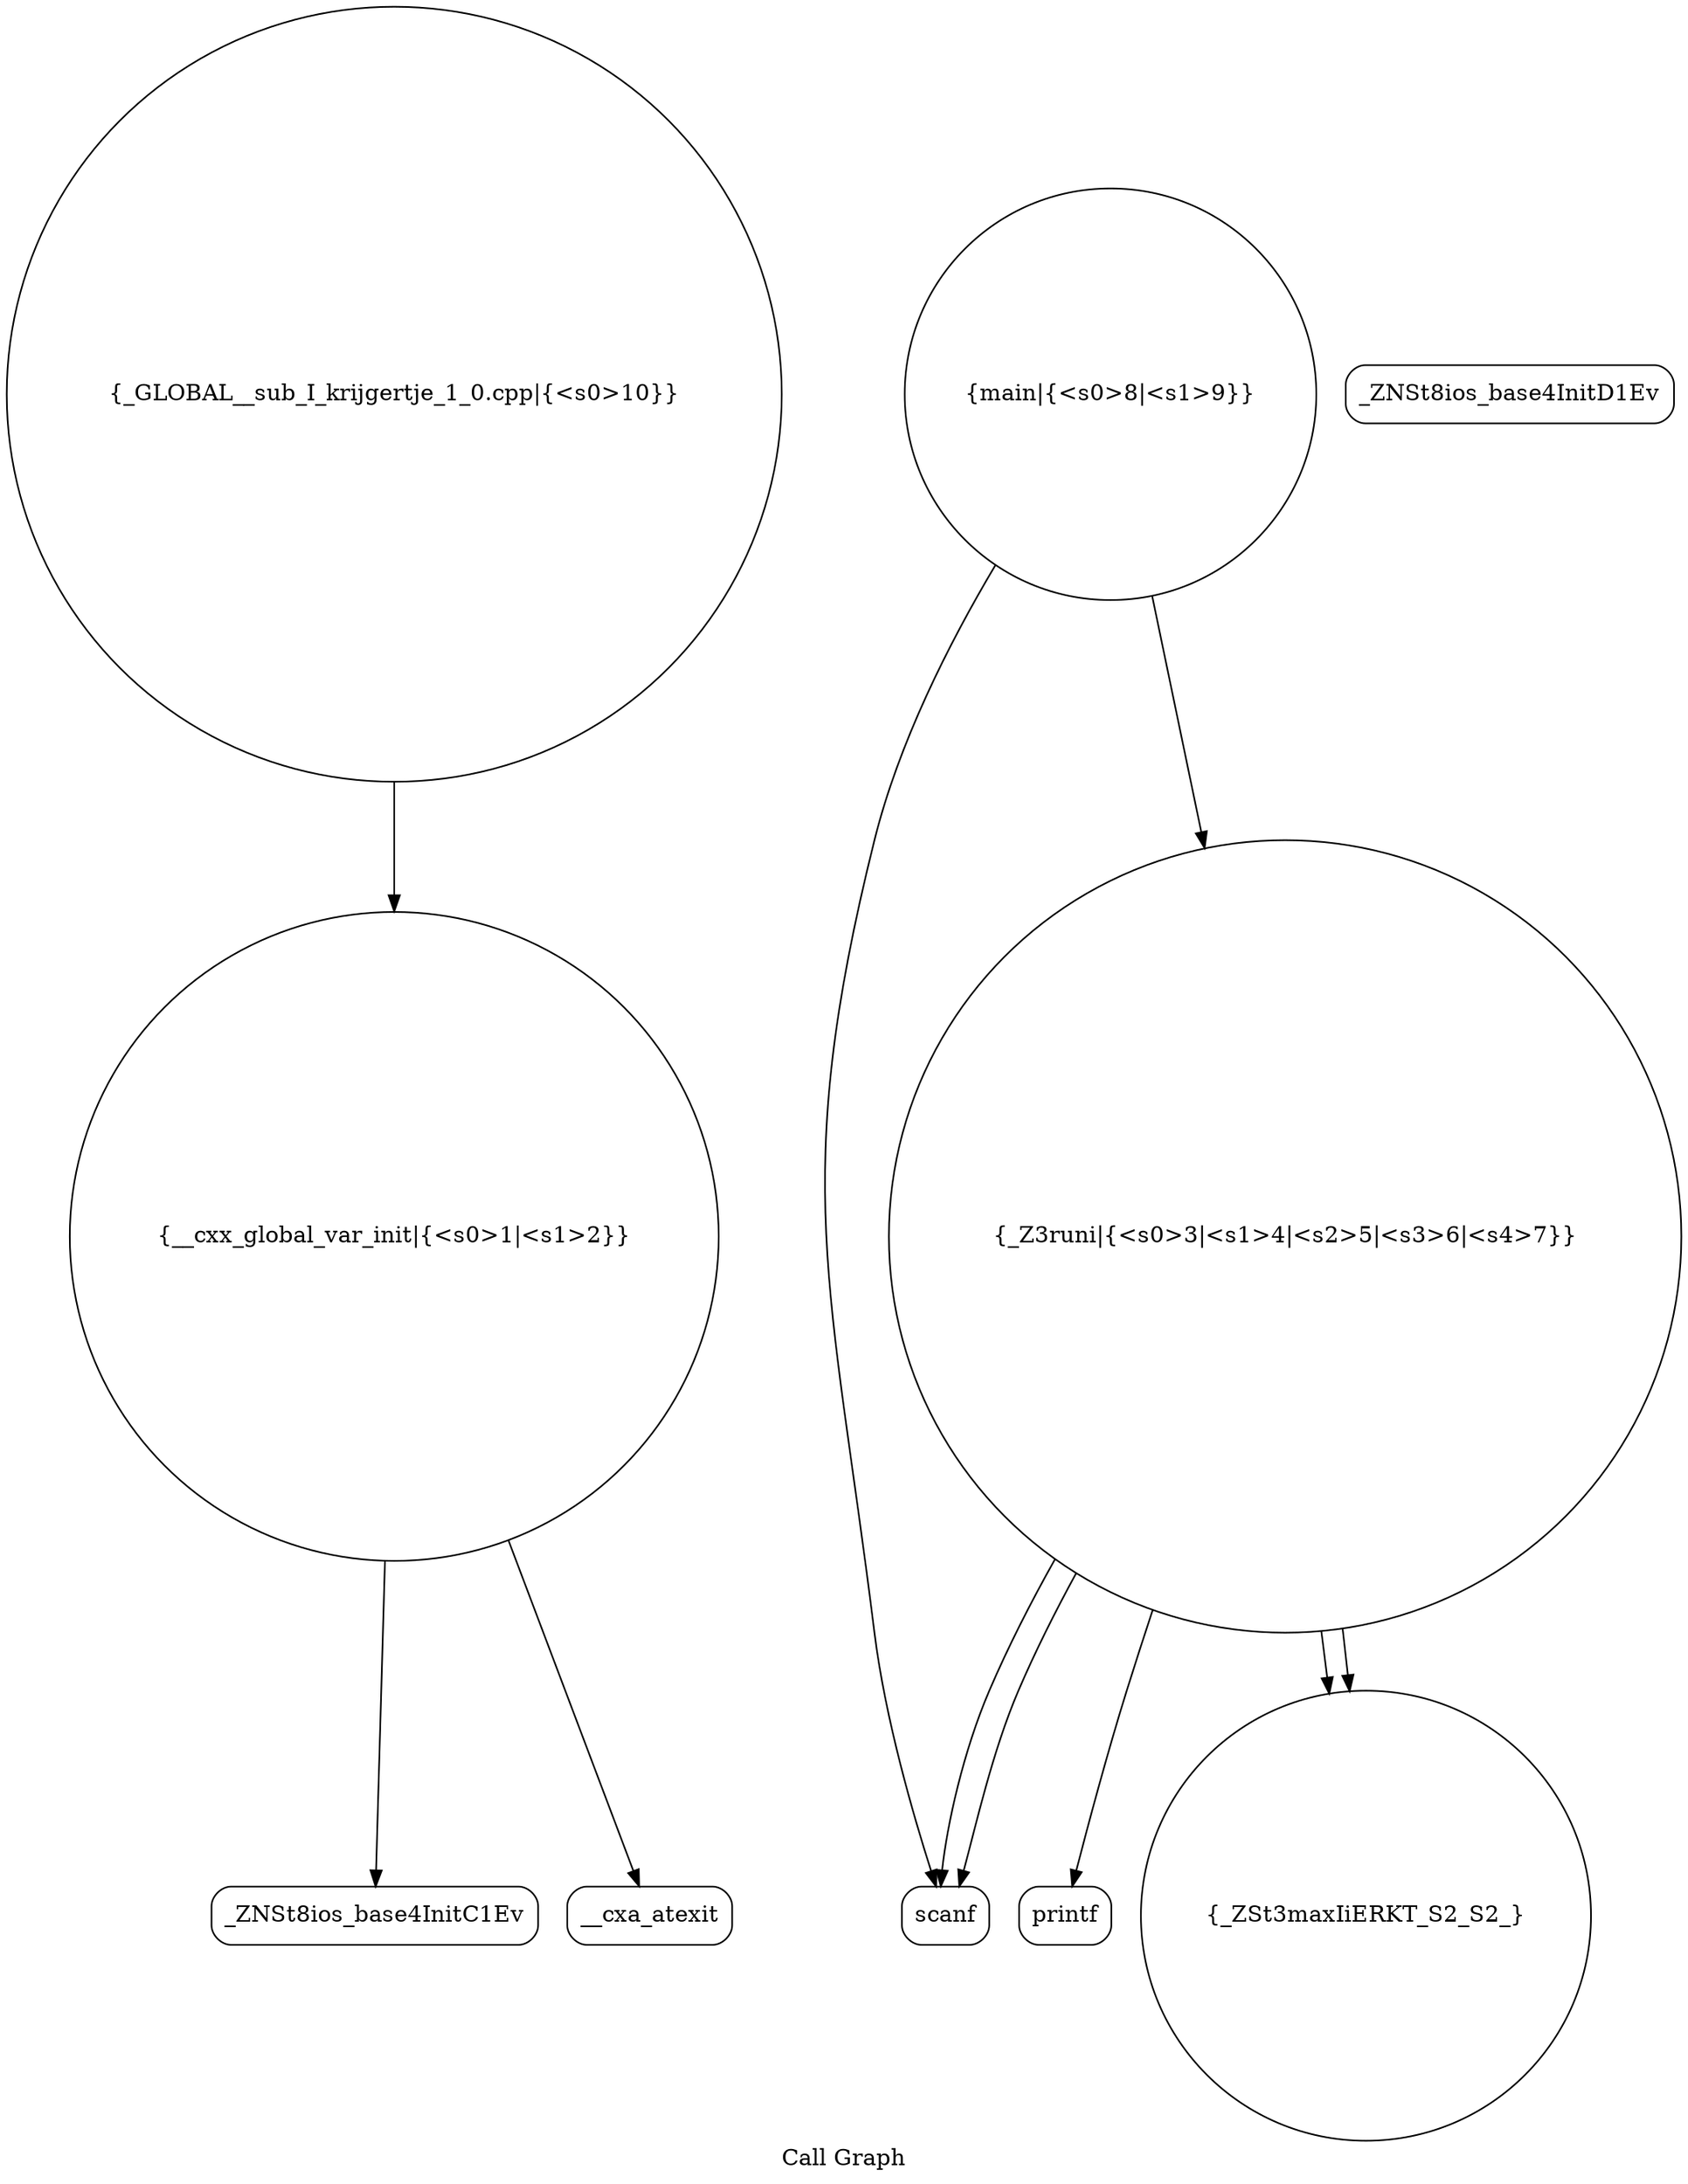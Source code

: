 digraph "Call Graph" {
	label="Call Graph";

	Node0x55ae9740eb60 [shape=record,shape=circle,label="{__cxx_global_var_init|{<s0>1|<s1>2}}"];
	Node0x55ae9740eb60:s0 -> Node0x55ae9740eff0[color=black];
	Node0x55ae9740eb60:s1 -> Node0x55ae9740f0f0[color=black];
	Node0x55ae9740f2f0 [shape=record,shape=Mrecord,label="{printf}"];
	Node0x55ae9740f070 [shape=record,shape=Mrecord,label="{_ZNSt8ios_base4InitD1Ev}"];
	Node0x55ae9740f3f0 [shape=record,shape=circle,label="{_GLOBAL__sub_I_krijgertje_1_0.cpp|{<s0>10}}"];
	Node0x55ae9740f3f0:s0 -> Node0x55ae9740eb60[color=black];
	Node0x55ae9740f170 [shape=record,shape=circle,label="{_Z3runi|{<s0>3|<s1>4|<s2>5|<s3>6|<s4>7}}"];
	Node0x55ae9740f170:s0 -> Node0x55ae9740f1f0[color=black];
	Node0x55ae9740f170:s1 -> Node0x55ae9740f1f0[color=black];
	Node0x55ae9740f170:s2 -> Node0x55ae9740f270[color=black];
	Node0x55ae9740f170:s3 -> Node0x55ae9740f270[color=black];
	Node0x55ae9740f170:s4 -> Node0x55ae9740f2f0[color=black];
	Node0x55ae9740f270 [shape=record,shape=circle,label="{_ZSt3maxIiERKT_S2_S2_}"];
	Node0x55ae9740eff0 [shape=record,shape=Mrecord,label="{_ZNSt8ios_base4InitC1Ev}"];
	Node0x55ae9740f370 [shape=record,shape=circle,label="{main|{<s0>8|<s1>9}}"];
	Node0x55ae9740f370:s0 -> Node0x55ae9740f1f0[color=black];
	Node0x55ae9740f370:s1 -> Node0x55ae9740f170[color=black];
	Node0x55ae9740f0f0 [shape=record,shape=Mrecord,label="{__cxa_atexit}"];
	Node0x55ae9740f1f0 [shape=record,shape=Mrecord,label="{scanf}"];
}
